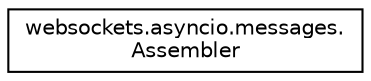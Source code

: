 digraph "Graphical Class Hierarchy"
{
 // LATEX_PDF_SIZE
  edge [fontname="Helvetica",fontsize="10",labelfontname="Helvetica",labelfontsize="10"];
  node [fontname="Helvetica",fontsize="10",shape=record];
  rankdir="LR";
  Node0 [label="websockets.asyncio.messages.\lAssembler",height=0.2,width=0.4,color="black", fillcolor="white", style="filled",URL="$classwebsockets_1_1asyncio_1_1messages_1_1Assembler.html",tooltip=" "];
}
